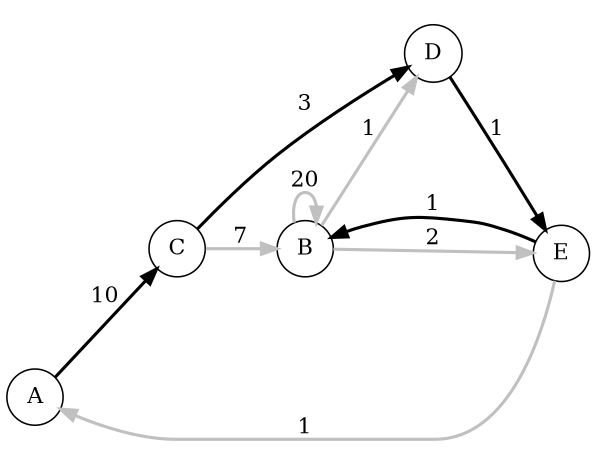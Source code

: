 digraph D {
  rankdir=LR
  size="4,3"
  ratio="fill"
  edge[style="bold"]
  node[shape="circle"]
A -> C[label="10", color="black"]B -> B[label="20", color="grey"]B -> D[label="1", color="grey"]B -> E[label="2", color="grey"]C -> B[label="7", color="grey"]C -> D[label="3", color="black"]D -> E[label="1", color="black"]E -> A[label="1", color="grey"]E -> B[label="1", color="black"]}